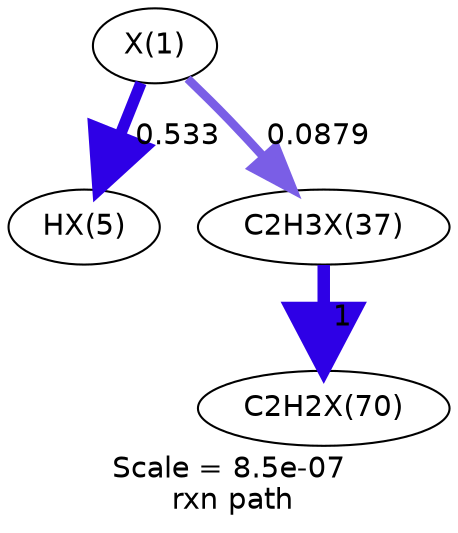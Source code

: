 digraph reaction_paths {
center=1;
s9 -> s10[fontname="Helvetica", style="setlinewidth(5.52)", arrowsize=2.76, color="0.7, 1.03, 0.9"
, label=" 0.533"];
s9 -> s11[fontname="Helvetica", style="setlinewidth(4.16)", arrowsize=2.08, color="0.7, 0.588, 0.9"
, label=" 0.0879"];
s11 -> s16[fontname="Helvetica", style="setlinewidth(6)", arrowsize=3, color="0.7, 1.5, 0.9"
, label=" 1"];
s9 [ fontname="Helvetica", label="X(1)"];
s10 [ fontname="Helvetica", label="HX(5)"];
s11 [ fontname="Helvetica", label="C2H3X(37)"];
s16 [ fontname="Helvetica", label="C2H2X(70)"];
 label = "Scale = 8.5e-07\l rxn path";
 fontname = "Helvetica";
}
